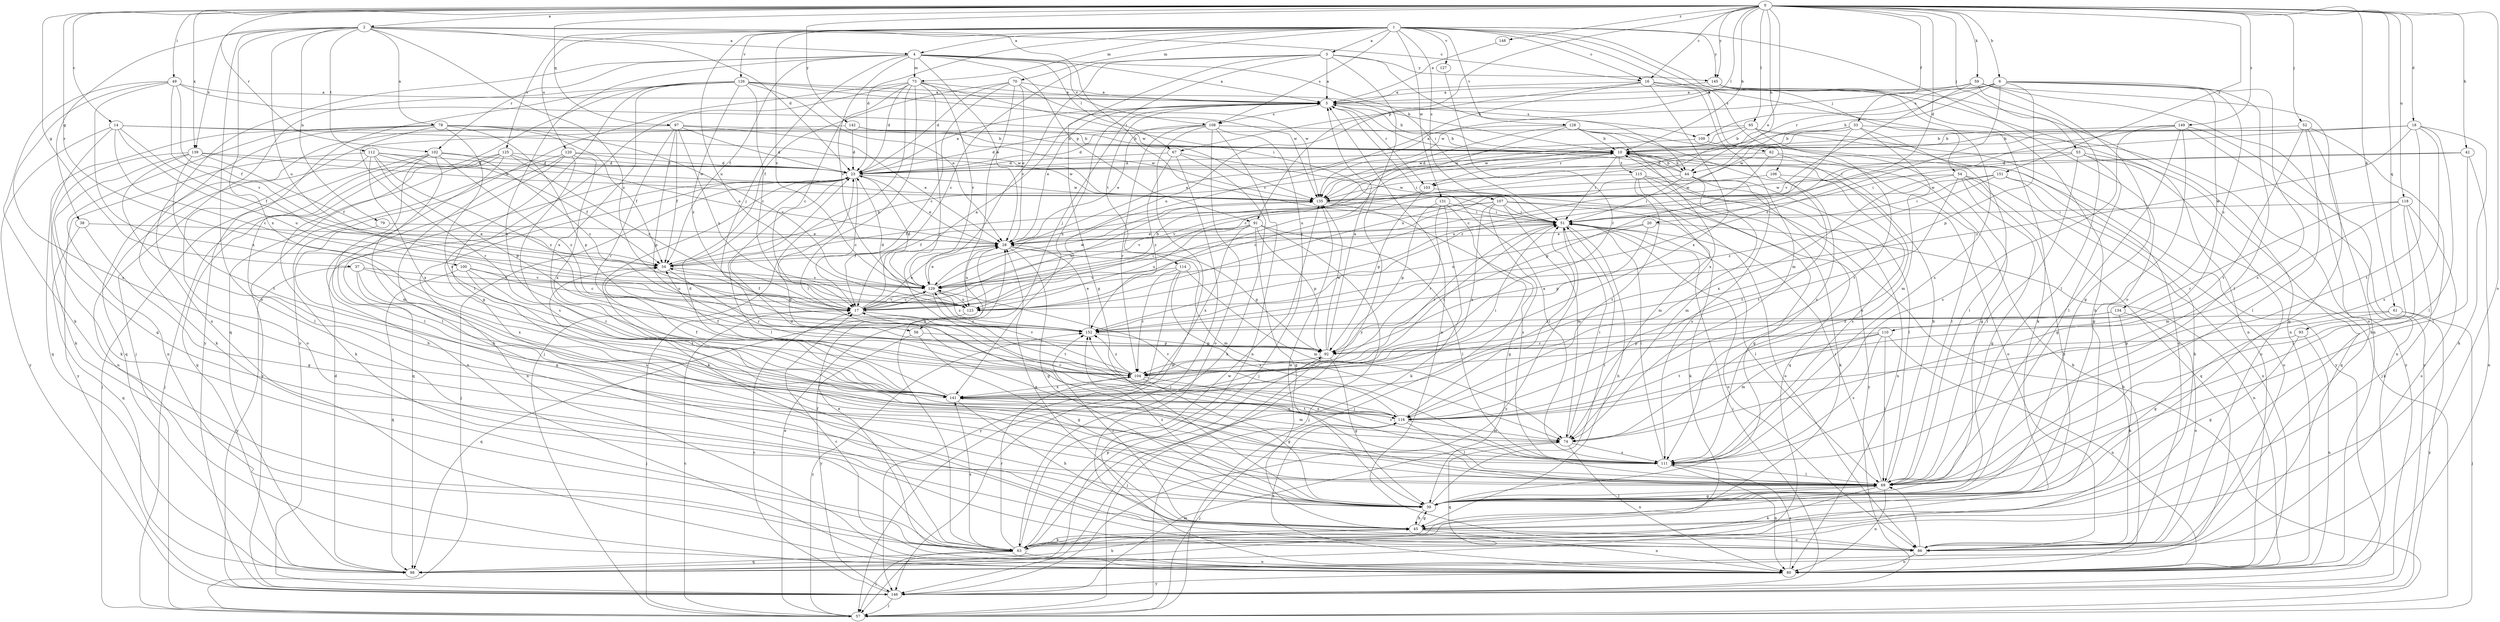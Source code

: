 strict digraph  {
0;
1;
2;
3;
4;
5;
6;
10;
14;
16;
17;
18;
20;
23;
28;
33;
34;
37;
38;
39;
42;
44;
45;
49;
51;
52;
53;
54;
56;
57;
59;
61;
62;
63;
65;
67;
69;
70;
73;
74;
78;
79;
80;
86;
91;
92;
93;
97;
98;
100;
102;
103;
104;
106;
107;
108;
109;
110;
111;
112;
114;
115;
116;
118;
120;
123;
125;
126;
127;
128;
129;
131;
134;
135;
139;
141;
142;
145;
146;
148;
149;
151;
152;
0 -> 2  [label=a];
0 -> 6  [label=b];
0 -> 10  [label=b];
0 -> 14  [label=c];
0 -> 16  [label=c];
0 -> 18  [label=d];
0 -> 20  [label=d];
0 -> 28  [label=e];
0 -> 33  [label=f];
0 -> 37  [label=g];
0 -> 42  [label=h];
0 -> 44  [label=h];
0 -> 49  [label=i];
0 -> 52  [label=j];
0 -> 53  [label=j];
0 -> 59  [label=k];
0 -> 61  [label=k];
0 -> 65  [label=l];
0 -> 67  [label=l];
0 -> 86  [label=o];
0 -> 91  [label=p];
0 -> 93  [label=q];
0 -> 97  [label=q];
0 -> 100  [label=r];
0 -> 102  [label=r];
0 -> 118  [label=u];
0 -> 139  [label=x];
0 -> 142  [label=y];
0 -> 145  [label=y];
0 -> 148  [label=z];
0 -> 149  [label=z];
0 -> 151  [label=z];
1 -> 3  [label=a];
1 -> 4  [label=a];
1 -> 16  [label=c];
1 -> 23  [label=d];
1 -> 54  [label=j];
1 -> 62  [label=k];
1 -> 70  [label=m];
1 -> 73  [label=m];
1 -> 86  [label=o];
1 -> 106  [label=s];
1 -> 107  [label=s];
1 -> 108  [label=s];
1 -> 120  [label=u];
1 -> 123  [label=u];
1 -> 125  [label=v];
1 -> 126  [label=v];
1 -> 127  [label=v];
1 -> 128  [label=v];
1 -> 129  [label=v];
1 -> 131  [label=w];
1 -> 145  [label=y];
2 -> 4  [label=a];
2 -> 16  [label=c];
2 -> 23  [label=d];
2 -> 38  [label=g];
2 -> 51  [label=i];
2 -> 78  [label=n];
2 -> 79  [label=n];
2 -> 86  [label=o];
2 -> 112  [label=t];
2 -> 123  [label=u];
2 -> 139  [label=x];
2 -> 141  [label=x];
2 -> 152  [label=z];
3 -> 5  [label=a];
3 -> 17  [label=c];
3 -> 39  [label=g];
3 -> 44  [label=h];
3 -> 129  [label=v];
3 -> 141  [label=x];
3 -> 145  [label=y];
3 -> 146  [label=y];
4 -> 5  [label=a];
4 -> 28  [label=e];
4 -> 34  [label=f];
4 -> 51  [label=i];
4 -> 56  [label=j];
4 -> 67  [label=l];
4 -> 73  [label=m];
4 -> 80  [label=n];
4 -> 91  [label=p];
4 -> 102  [label=r];
4 -> 108  [label=s];
4 -> 129  [label=v];
4 -> 141  [label=x];
5 -> 10  [label=b];
5 -> 28  [label=e];
5 -> 56  [label=j];
5 -> 103  [label=r];
5 -> 108  [label=s];
5 -> 109  [label=s];
5 -> 114  [label=t];
6 -> 5  [label=a];
6 -> 44  [label=h];
6 -> 69  [label=l];
6 -> 92  [label=p];
6 -> 103  [label=r];
6 -> 109  [label=s];
6 -> 110  [label=s];
6 -> 111  [label=s];
6 -> 134  [label=w];
6 -> 152  [label=z];
10 -> 23  [label=d];
10 -> 44  [label=h];
10 -> 51  [label=i];
10 -> 86  [label=o];
10 -> 98  [label=q];
10 -> 103  [label=r];
10 -> 115  [label=t];
14 -> 10  [label=b];
14 -> 17  [label=c];
14 -> 34  [label=f];
14 -> 63  [label=k];
14 -> 123  [label=u];
14 -> 135  [label=w];
14 -> 146  [label=y];
16 -> 5  [label=a];
16 -> 63  [label=k];
16 -> 74  [label=m];
16 -> 80  [label=n];
16 -> 123  [label=u];
16 -> 129  [label=v];
16 -> 141  [label=x];
17 -> 5  [label=a];
17 -> 10  [label=b];
17 -> 28  [label=e];
17 -> 34  [label=f];
17 -> 57  [label=j];
17 -> 129  [label=v];
17 -> 135  [label=w];
17 -> 152  [label=z];
18 -> 10  [label=b];
18 -> 51  [label=i];
18 -> 63  [label=k];
18 -> 69  [label=l];
18 -> 111  [label=s];
18 -> 116  [label=t];
18 -> 135  [label=w];
18 -> 152  [label=z];
20 -> 28  [label=e];
20 -> 80  [label=n];
20 -> 92  [label=p];
20 -> 123  [label=u];
23 -> 5  [label=a];
23 -> 17  [label=c];
23 -> 28  [label=e];
23 -> 57  [label=j];
23 -> 63  [label=k];
23 -> 69  [label=l];
23 -> 80  [label=n];
23 -> 98  [label=q];
23 -> 135  [label=w];
28 -> 34  [label=f];
28 -> 39  [label=g];
28 -> 74  [label=m];
28 -> 92  [label=p];
28 -> 123  [label=u];
33 -> 10  [label=b];
33 -> 69  [label=l];
33 -> 74  [label=m];
33 -> 123  [label=u];
33 -> 135  [label=w];
33 -> 146  [label=y];
33 -> 152  [label=z];
34 -> 10  [label=b];
34 -> 104  [label=r];
34 -> 129  [label=v];
37 -> 111  [label=s];
37 -> 123  [label=u];
37 -> 129  [label=v];
37 -> 141  [label=x];
37 -> 146  [label=y];
38 -> 28  [label=e];
38 -> 39  [label=g];
38 -> 98  [label=q];
39 -> 45  [label=h];
39 -> 51  [label=i];
39 -> 69  [label=l];
39 -> 152  [label=z];
42 -> 23  [label=d];
42 -> 51  [label=i];
42 -> 69  [label=l];
42 -> 80  [label=n];
44 -> 5  [label=a];
44 -> 10  [label=b];
44 -> 17  [label=c];
44 -> 51  [label=i];
44 -> 69  [label=l];
44 -> 74  [label=m];
44 -> 111  [label=s];
45 -> 28  [label=e];
45 -> 39  [label=g];
45 -> 63  [label=k];
45 -> 80  [label=n];
45 -> 86  [label=o];
45 -> 135  [label=w];
45 -> 152  [label=z];
49 -> 5  [label=a];
49 -> 34  [label=f];
49 -> 63  [label=k];
49 -> 111  [label=s];
49 -> 129  [label=v];
49 -> 135  [label=w];
49 -> 141  [label=x];
51 -> 28  [label=e];
51 -> 45  [label=h];
51 -> 69  [label=l];
51 -> 86  [label=o];
51 -> 104  [label=r];
51 -> 146  [label=y];
52 -> 10  [label=b];
52 -> 39  [label=g];
52 -> 45  [label=h];
52 -> 69  [label=l];
52 -> 116  [label=t];
53 -> 23  [label=d];
53 -> 39  [label=g];
53 -> 69  [label=l];
53 -> 86  [label=o];
53 -> 98  [label=q];
53 -> 123  [label=u];
54 -> 39  [label=g];
54 -> 45  [label=h];
54 -> 80  [label=n];
54 -> 98  [label=q];
54 -> 116  [label=t];
54 -> 135  [label=w];
54 -> 141  [label=x];
56 -> 39  [label=g];
56 -> 92  [label=p];
56 -> 146  [label=y];
57 -> 10  [label=b];
57 -> 17  [label=c];
57 -> 28  [label=e];
57 -> 152  [label=z];
59 -> 5  [label=a];
59 -> 39  [label=g];
59 -> 69  [label=l];
59 -> 80  [label=n];
59 -> 86  [label=o];
59 -> 129  [label=v];
59 -> 135  [label=w];
61 -> 39  [label=g];
61 -> 57  [label=j];
61 -> 146  [label=y];
61 -> 152  [label=z];
62 -> 23  [label=d];
62 -> 69  [label=l];
62 -> 92  [label=p];
62 -> 111  [label=s];
63 -> 57  [label=j];
63 -> 80  [label=n];
63 -> 92  [label=p];
63 -> 98  [label=q];
63 -> 104  [label=r];
63 -> 135  [label=w];
63 -> 141  [label=x];
65 -> 10  [label=b];
65 -> 23  [label=d];
65 -> 57  [label=j];
65 -> 86  [label=o];
65 -> 116  [label=t];
65 -> 135  [label=w];
67 -> 23  [label=d];
67 -> 51  [label=i];
67 -> 57  [label=j];
67 -> 63  [label=k];
67 -> 152  [label=z];
69 -> 10  [label=b];
69 -> 39  [label=g];
69 -> 51  [label=i];
69 -> 63  [label=k];
69 -> 80  [label=n];
69 -> 152  [label=z];
70 -> 5  [label=a];
70 -> 17  [label=c];
70 -> 23  [label=d];
70 -> 28  [label=e];
70 -> 34  [label=f];
70 -> 63  [label=k];
70 -> 135  [label=w];
73 -> 5  [label=a];
73 -> 17  [label=c];
73 -> 23  [label=d];
73 -> 39  [label=g];
73 -> 51  [label=i];
73 -> 57  [label=j];
73 -> 69  [label=l];
73 -> 104  [label=r];
73 -> 129  [label=v];
73 -> 146  [label=y];
74 -> 51  [label=i];
74 -> 80  [label=n];
74 -> 98  [label=q];
74 -> 111  [label=s];
78 -> 10  [label=b];
78 -> 34  [label=f];
78 -> 63  [label=k];
78 -> 80  [label=n];
78 -> 86  [label=o];
78 -> 92  [label=p];
78 -> 98  [label=q];
78 -> 129  [label=v];
78 -> 141  [label=x];
79 -> 28  [label=e];
79 -> 39  [label=g];
80 -> 10  [label=b];
80 -> 17  [label=c];
80 -> 28  [label=e];
80 -> 111  [label=s];
80 -> 116  [label=t];
80 -> 146  [label=y];
86 -> 5  [label=a];
86 -> 34  [label=f];
86 -> 69  [label=l];
86 -> 80  [label=n];
91 -> 28  [label=e];
91 -> 34  [label=f];
91 -> 39  [label=g];
91 -> 57  [label=j];
91 -> 69  [label=l];
91 -> 92  [label=p];
91 -> 123  [label=u];
91 -> 141  [label=x];
92 -> 5  [label=a];
92 -> 39  [label=g];
92 -> 57  [label=j];
92 -> 104  [label=r];
92 -> 135  [label=w];
93 -> 39  [label=g];
93 -> 80  [label=n];
93 -> 92  [label=p];
97 -> 10  [label=b];
97 -> 23  [label=d];
97 -> 28  [label=e];
97 -> 34  [label=f];
97 -> 92  [label=p];
97 -> 98  [label=q];
97 -> 104  [label=r];
97 -> 123  [label=u];
98 -> 23  [label=d];
98 -> 45  [label=h];
100 -> 17  [label=c];
100 -> 98  [label=q];
100 -> 104  [label=r];
100 -> 116  [label=t];
100 -> 129  [label=v];
102 -> 17  [label=c];
102 -> 23  [label=d];
102 -> 45  [label=h];
102 -> 57  [label=j];
102 -> 69  [label=l];
102 -> 74  [label=m];
102 -> 152  [label=z];
103 -> 92  [label=p];
103 -> 129  [label=v];
103 -> 146  [label=y];
104 -> 34  [label=f];
104 -> 39  [label=g];
104 -> 51  [label=i];
104 -> 111  [label=s];
104 -> 129  [label=v];
104 -> 141  [label=x];
104 -> 152  [label=z];
106 -> 111  [label=s];
106 -> 116  [label=t];
106 -> 135  [label=w];
107 -> 34  [label=f];
107 -> 39  [label=g];
107 -> 51  [label=i];
107 -> 63  [label=k];
107 -> 74  [label=m];
107 -> 86  [label=o];
107 -> 129  [label=v];
107 -> 141  [label=x];
108 -> 10  [label=b];
108 -> 23  [label=d];
108 -> 28  [label=e];
108 -> 57  [label=j];
108 -> 80  [label=n];
108 -> 86  [label=o];
108 -> 104  [label=r];
108 -> 146  [label=y];
109 -> 39  [label=g];
109 -> 135  [label=w];
110 -> 69  [label=l];
110 -> 74  [label=m];
110 -> 80  [label=n];
110 -> 92  [label=p];
110 -> 111  [label=s];
110 -> 116  [label=t];
111 -> 5  [label=a];
111 -> 23  [label=d];
111 -> 51  [label=i];
111 -> 69  [label=l];
111 -> 80  [label=n];
112 -> 23  [label=d];
112 -> 34  [label=f];
112 -> 80  [label=n];
112 -> 92  [label=p];
112 -> 135  [label=w];
112 -> 141  [label=x];
112 -> 146  [label=y];
112 -> 152  [label=z];
114 -> 74  [label=m];
114 -> 104  [label=r];
114 -> 111  [label=s];
114 -> 129  [label=v];
114 -> 146  [label=y];
115 -> 39  [label=g];
115 -> 63  [label=k];
115 -> 74  [label=m];
115 -> 80  [label=n];
115 -> 116  [label=t];
115 -> 135  [label=w];
116 -> 17  [label=c];
116 -> 23  [label=d];
116 -> 51  [label=i];
116 -> 57  [label=j];
116 -> 69  [label=l];
116 -> 74  [label=m];
116 -> 129  [label=v];
116 -> 141  [label=x];
118 -> 51  [label=i];
118 -> 63  [label=k];
118 -> 69  [label=l];
118 -> 74  [label=m];
118 -> 86  [label=o];
118 -> 104  [label=r];
120 -> 23  [label=d];
120 -> 45  [label=h];
120 -> 80  [label=n];
120 -> 111  [label=s];
120 -> 135  [label=w];
120 -> 141  [label=x];
120 -> 146  [label=y];
123 -> 23  [label=d];
123 -> 98  [label=q];
125 -> 17  [label=c];
125 -> 23  [label=d];
125 -> 28  [label=e];
125 -> 57  [label=j];
125 -> 63  [label=k];
125 -> 69  [label=l];
125 -> 98  [label=q];
126 -> 5  [label=a];
126 -> 10  [label=b];
126 -> 17  [label=c];
126 -> 28  [label=e];
126 -> 57  [label=j];
126 -> 69  [label=l];
126 -> 98  [label=q];
126 -> 135  [label=w];
126 -> 141  [label=x];
126 -> 146  [label=y];
126 -> 152  [label=z];
127 -> 104  [label=r];
128 -> 10  [label=b];
128 -> 17  [label=c];
128 -> 28  [label=e];
128 -> 111  [label=s];
128 -> 123  [label=u];
128 -> 141  [label=x];
128 -> 146  [label=y];
129 -> 17  [label=c];
129 -> 23  [label=d];
129 -> 28  [label=e];
129 -> 51  [label=i];
129 -> 116  [label=t];
129 -> 123  [label=u];
129 -> 135  [label=w];
129 -> 152  [label=z];
131 -> 51  [label=i];
131 -> 57  [label=j];
131 -> 63  [label=k];
131 -> 92  [label=p];
131 -> 104  [label=r];
134 -> 63  [label=k];
134 -> 86  [label=o];
134 -> 104  [label=r];
134 -> 152  [label=z];
135 -> 51  [label=i];
135 -> 111  [label=s];
139 -> 23  [label=d];
139 -> 34  [label=f];
139 -> 39  [label=g];
139 -> 63  [label=k];
139 -> 69  [label=l];
139 -> 116  [label=t];
139 -> 135  [label=w];
141 -> 23  [label=d];
141 -> 34  [label=f];
141 -> 45  [label=h];
141 -> 51  [label=i];
141 -> 74  [label=m];
141 -> 116  [label=t];
142 -> 10  [label=b];
142 -> 23  [label=d];
142 -> 104  [label=r];
142 -> 135  [label=w];
145 -> 5  [label=a];
145 -> 45  [label=h];
145 -> 80  [label=n];
145 -> 111  [label=s];
146 -> 17  [label=c];
146 -> 51  [label=i];
146 -> 57  [label=j];
146 -> 74  [label=m];
148 -> 5  [label=a];
149 -> 10  [label=b];
149 -> 17  [label=c];
149 -> 39  [label=g];
149 -> 69  [label=l];
149 -> 80  [label=n];
149 -> 111  [label=s];
149 -> 146  [label=y];
151 -> 45  [label=h];
151 -> 51  [label=i];
151 -> 86  [label=o];
151 -> 135  [label=w];
151 -> 152  [label=z];
152 -> 28  [label=e];
152 -> 92  [label=p];
}
